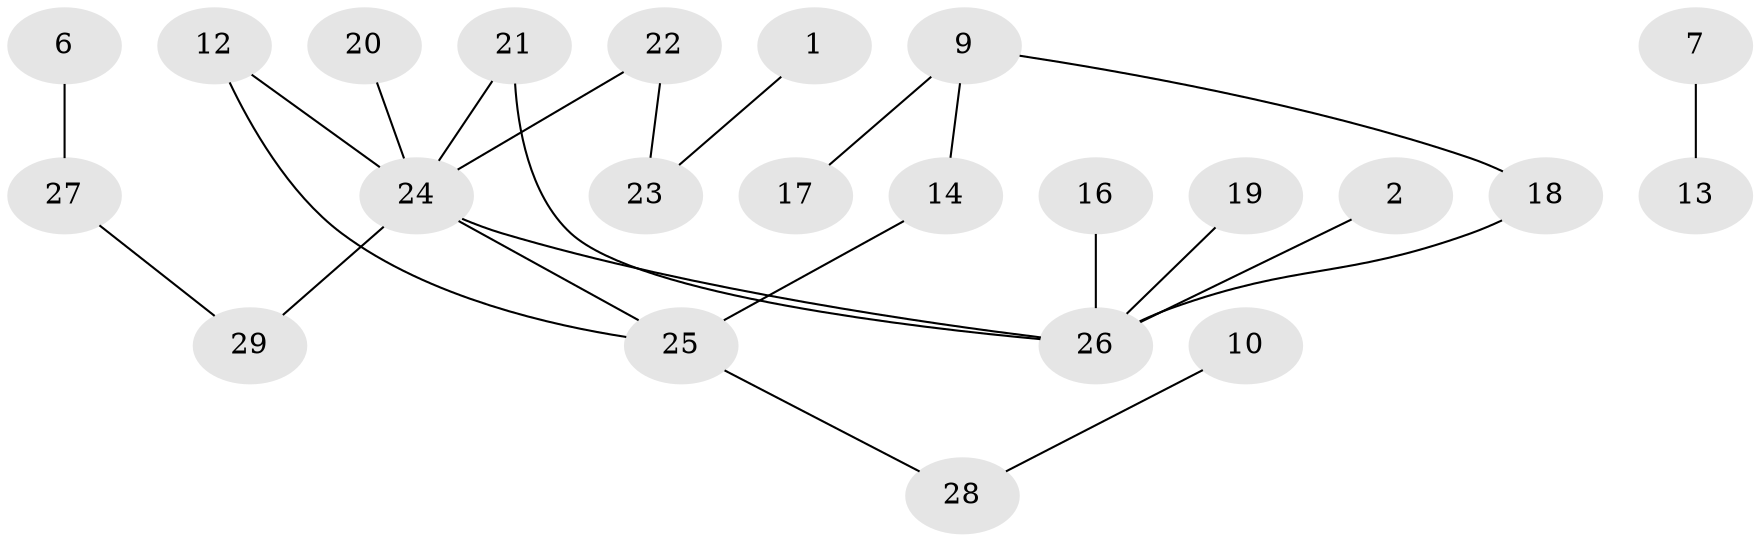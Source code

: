 // original degree distribution, {1: 0.3275862068965517, 4: 0.08620689655172414, 2: 0.3103448275862069, 5: 0.017241379310344827, 0: 0.08620689655172414, 3: 0.1724137931034483}
// Generated by graph-tools (version 1.1) at 2025/49/03/09/25 03:49:13]
// undirected, 23 vertices, 24 edges
graph export_dot {
graph [start="1"]
  node [color=gray90,style=filled];
  1;
  2;
  6;
  7;
  9;
  10;
  12;
  13;
  14;
  16;
  17;
  18;
  19;
  20;
  21;
  22;
  23;
  24;
  25;
  26;
  27;
  28;
  29;
  1 -- 23 [weight=1.0];
  2 -- 26 [weight=1.0];
  6 -- 27 [weight=2.0];
  7 -- 13 [weight=1.0];
  9 -- 14 [weight=1.0];
  9 -- 17 [weight=1.0];
  9 -- 18 [weight=1.0];
  10 -- 28 [weight=1.0];
  12 -- 24 [weight=1.0];
  12 -- 25 [weight=1.0];
  14 -- 25 [weight=1.0];
  16 -- 26 [weight=1.0];
  18 -- 26 [weight=1.0];
  19 -- 26 [weight=1.0];
  20 -- 24 [weight=1.0];
  21 -- 24 [weight=1.0];
  21 -- 26 [weight=1.0];
  22 -- 23 [weight=1.0];
  22 -- 24 [weight=1.0];
  24 -- 25 [weight=1.0];
  24 -- 26 [weight=1.0];
  24 -- 29 [weight=1.0];
  25 -- 28 [weight=1.0];
  27 -- 29 [weight=1.0];
}
